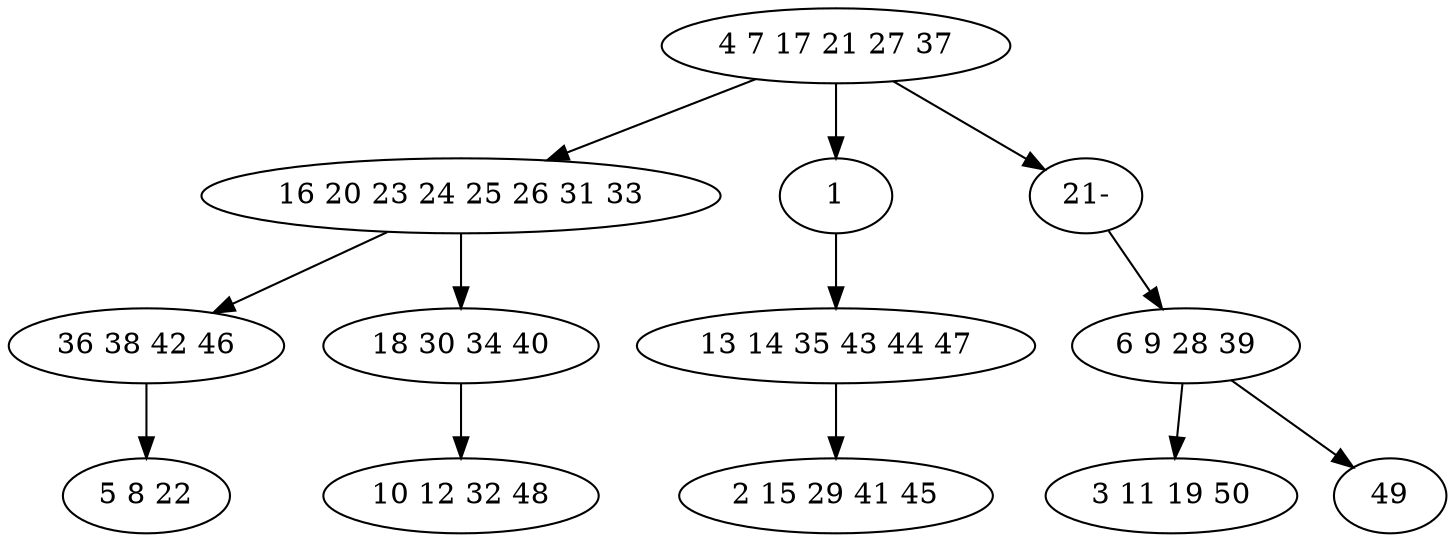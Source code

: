 digraph true_tree {
	"0" -> "1"
	"0" -> "2"
	"2" -> "3"
	"1" -> "4"
	"0" -> "12"
	"3" -> "6"
	"4" -> "7"
	"1" -> "8"
	"8" -> "9"
	"5" -> "10"
	"5" -> "11"
	"12" -> "5"
	"0" [label="4 7 17 21 27 37"];
	"1" [label="16 20 23 24 25 26 31 33"];
	"2" [label="1"];
	"3" [label="13 14 35 43 44 47"];
	"4" [label="36 38 42 46"];
	"5" [label="6 9 28 39"];
	"6" [label="2 15 29 41 45"];
	"7" [label="5 8 22"];
	"8" [label="18 30 34 40"];
	"9" [label="10 12 32 48"];
	"10" [label="3 11 19 50"];
	"11" [label="49"];
	"12" [label="21-"];
}
